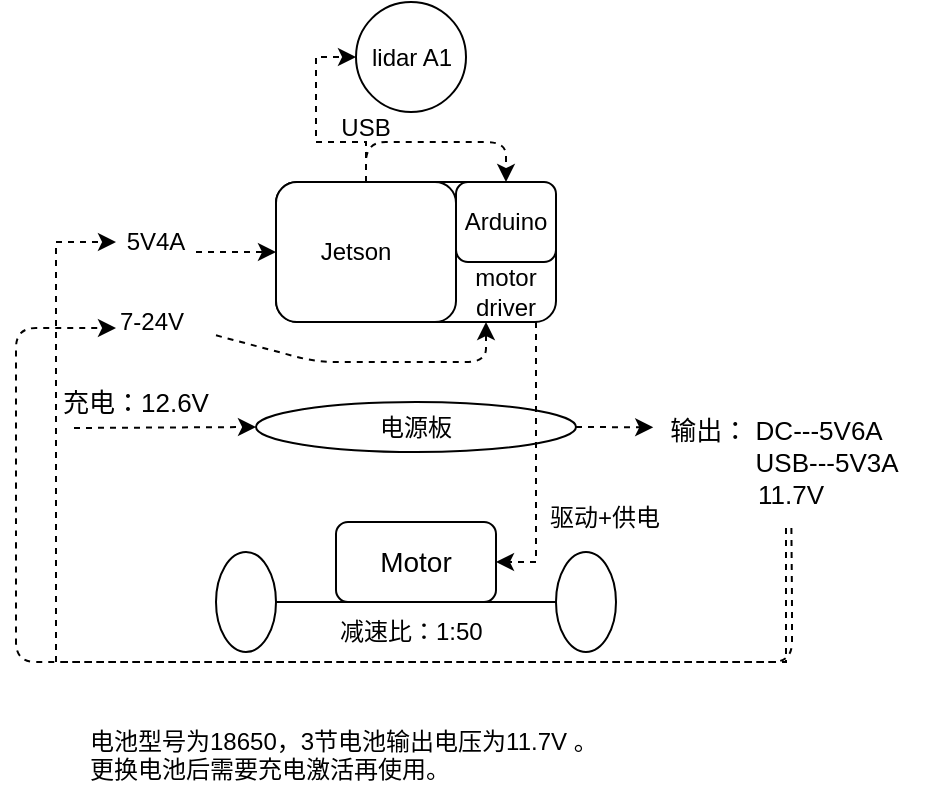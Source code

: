 <mxfile version="12.2.4" pages="1"><diagram id="3RZ815O2R4ZCtAyoLJEu" name="Page-1"><mxGraphModel dx="772" dy="361" grid="1" gridSize="10" guides="1" tooltips="1" connect="1" arrows="1" fold="1" page="1" pageScale="1" pageWidth="850" pageHeight="1100" math="0" shadow="0"><root><mxCell id="0"/><mxCell id="1" parent="0"/><mxCell id="4" value="" style="ellipse;whiteSpace=wrap;html=1;" parent="1" vertex="1"><mxGeometry x="260" y="585" width="30" height="50" as="geometry"/></mxCell><mxCell id="6" value="" style="rounded=1;whiteSpace=wrap;html=1;" parent="1" vertex="1"><mxGeometry x="320" y="570" width="80" height="40" as="geometry"/></mxCell><mxCell id="7" value="" style="ellipse;whiteSpace=wrap;html=1;" parent="1" vertex="1"><mxGeometry x="430" y="585" width="30" height="50" as="geometry"/></mxCell><mxCell id="8" value="" style="endArrow=none;html=1;entryX=0;entryY=0.5;entryDx=0;entryDy=0;exitX=1;exitY=0.5;exitDx=0;exitDy=0;" parent="1" source="4" target="7" edge="1"><mxGeometry width="50" height="50" relative="1" as="geometry"><mxPoint x="260" y="705" as="sourcePoint"/><mxPoint x="310" y="655" as="targetPoint"/></mxGeometry></mxCell><mxCell id="10" value="&lt;font style=&quot;font-size: 14px&quot;&gt;Motor&lt;/font&gt;" style="text;html=1;strokeColor=none;fillColor=none;align=center;verticalAlign=middle;whiteSpace=wrap;rounded=0;" parent="1" vertex="1"><mxGeometry x="335" y="577.5" width="50" height="25" as="geometry"/></mxCell><mxCell id="13" value="" style="ellipse;whiteSpace=wrap;html=1;" parent="1" vertex="1"><mxGeometry x="280" y="510" width="160" height="25" as="geometry"/></mxCell><mxCell id="14" value="电源板" style="text;html=1;strokeColor=none;fillColor=none;align=center;verticalAlign=middle;whiteSpace=wrap;rounded=0;" parent="1" vertex="1"><mxGeometry x="340" y="512.5" width="40" height="20" as="geometry"/></mxCell><mxCell id="15" value="" style="endArrow=classic;html=1;dashed=1;entryX=0;entryY=0.5;entryDx=0;entryDy=0;" parent="1" target="13" edge="1"><mxGeometry width="50" height="50" relative="1" as="geometry"><mxPoint x="189" y="523" as="sourcePoint"/><mxPoint x="310" y="640" as="targetPoint"/></mxGeometry></mxCell><mxCell id="16" value="&lt;font style=&quot;font-size: 13px&quot;&gt;充电：12.6V&lt;/font&gt;" style="text;html=1;strokeColor=none;fillColor=none;align=center;verticalAlign=middle;whiteSpace=wrap;rounded=0;" parent="1" vertex="1"><mxGeometry x="180" y="500" width="80" height="20" as="geometry"/></mxCell><mxCell id="39" style="edgeStyle=orthogonalEdgeStyle;rounded=0;orthogonalLoop=1;jettySize=auto;html=1;entryX=0;entryY=0.5;entryDx=0;entryDy=0;dashed=1;" parent="1" source="18" target="33" edge="1"><mxGeometry relative="1" as="geometry"><Array as="points"><mxPoint x="545" y="640"/><mxPoint x="180" y="640"/><mxPoint x="180" y="430"/></Array></mxGeometry></mxCell><mxCell id="40" style="edgeStyle=orthogonalEdgeStyle;rounded=0;orthogonalLoop=1;jettySize=auto;html=1;dashed=1;entryX=0;entryY=0.5;entryDx=0;entryDy=0;" parent="1" source="24" target="27" edge="1"><mxGeometry relative="1" as="geometry"><mxPoint x="220" y="350" as="targetPoint"/><Array as="points"><mxPoint x="335" y="380"/><mxPoint x="310" y="380"/><mxPoint x="310" y="338"/></Array></mxGeometry></mxCell><mxCell id="18" value="&lt;font style=&quot;font-size: 13px&quot;&gt;&amp;nbsp; &amp;nbsp;输出： DC---5V6A&amp;nbsp; &amp;nbsp; &amp;nbsp; &amp;nbsp; &amp;nbsp; &amp;nbsp; &amp;nbsp; &amp;nbsp; &amp;nbsp; USB---5V3A&lt;br&gt;11.7V&lt;br&gt;&lt;br&gt;&lt;/font&gt;" style="text;html=1;strokeColor=none;fillColor=none;align=center;verticalAlign=middle;whiteSpace=wrap;rounded=0;" parent="1" vertex="1"><mxGeometry x="475" y="523" width="145" height="50" as="geometry"/></mxCell><mxCell id="20" value="" style="rounded=1;whiteSpace=wrap;html=1;" parent="1" vertex="1"><mxGeometry x="290" y="400" width="140" height="70" as="geometry"/></mxCell><mxCell id="24" value="" style="rounded=1;whiteSpace=wrap;html=1;" parent="1" vertex="1"><mxGeometry x="290" y="400" width="90" height="70" as="geometry"/></mxCell><mxCell id="25" value="" style="rounded=1;whiteSpace=wrap;html=1;" parent="1" vertex="1"><mxGeometry x="380" y="400" width="50" height="40" as="geometry"/></mxCell><mxCell id="21" value="Jetson&lt;br&gt;" style="text;html=1;strokeColor=none;fillColor=none;align=center;verticalAlign=middle;whiteSpace=wrap;rounded=0;" parent="1" vertex="1"><mxGeometry x="310" y="425" width="40" height="20" as="geometry"/></mxCell><mxCell id="22" value="Arduino&lt;br&gt;" style="text;html=1;strokeColor=none;fillColor=none;align=center;verticalAlign=middle;whiteSpace=wrap;rounded=0;" parent="1" vertex="1"><mxGeometry x="390" y="410" width="30" height="20" as="geometry"/></mxCell><mxCell id="41" style="edgeStyle=orthogonalEdgeStyle;rounded=0;orthogonalLoop=1;jettySize=auto;html=1;entryX=1;entryY=0.5;entryDx=0;entryDy=0;dashed=1;" parent="1" target="6" edge="1"><mxGeometry relative="1" as="geometry"><mxPoint x="420" y="470" as="sourcePoint"/><Array as="points"><mxPoint x="420" y="590"/></Array></mxGeometry></mxCell><mxCell id="23" value="motor driver" style="text;html=1;strokeColor=none;fillColor=none;align=center;verticalAlign=middle;whiteSpace=wrap;rounded=0;" parent="1" vertex="1"><mxGeometry x="385" y="445" width="40" height="20" as="geometry"/></mxCell><mxCell id="27" value="" style="ellipse;whiteSpace=wrap;html=1;aspect=fixed;" parent="1" vertex="1"><mxGeometry x="330" y="310" width="55" height="55" as="geometry"/></mxCell><mxCell id="28" value="lidar A1" style="text;html=1;strokeColor=none;fillColor=none;align=center;verticalAlign=middle;whiteSpace=wrap;rounded=0;" parent="1" vertex="1"><mxGeometry x="332.5" y="330" width="50" height="15" as="geometry"/></mxCell><mxCell id="29" value="" style="endArrow=classic;html=1;dashed=1;exitX=1;exitY=0.75;exitDx=0;exitDy=0;" parent="1" source="33" edge="1"><mxGeometry width="50" height="50" relative="1" as="geometry"><mxPoint x="220" y="435" as="sourcePoint"/><mxPoint x="290" y="435" as="targetPoint"/></mxGeometry></mxCell><mxCell id="30" value="" style="endArrow=classic;html=1;dashed=1;entryX=0.75;entryY=1;entryDx=0;entryDy=0;" parent="1" source="35" target="20" edge="1"><mxGeometry width="50" height="50" relative="1" as="geometry"><mxPoint x="220" y="470" as="sourcePoint"/><mxPoint x="405" y="470" as="targetPoint"/><Array as="points"><mxPoint x="310" y="490"/><mxPoint x="395" y="490"/></Array></mxGeometry></mxCell><mxCell id="33" value="5V4A" style="text;html=1;strokeColor=none;fillColor=none;align=center;verticalAlign=middle;whiteSpace=wrap;rounded=0;" parent="1" vertex="1"><mxGeometry x="210" y="420" width="40" height="20" as="geometry"/></mxCell><mxCell id="34" value="&lt;div&gt;电池型号为18650，3节电池输出电压为11.7V 。&lt;/div&gt;&lt;div&gt;更换电池后需要充电激活再使用。&lt;/div&gt;" style="text;html=1;resizable=0;points=[];autosize=1;align=left;verticalAlign=top;spacingTop=-4;" parent="1" vertex="1"><mxGeometry x="195" y="670" width="270" height="30" as="geometry"/></mxCell><mxCell id="35" value="7-24V" style="text;html=1;resizable=0;points=[];autosize=1;align=left;verticalAlign=top;spacingTop=-4;" parent="1" vertex="1"><mxGeometry x="210" y="460" width="50" height="20" as="geometry"/></mxCell><mxCell id="36" value="" style="endArrow=classic;html=1;dashed=1;exitX=0.5;exitY=0;exitDx=0;exitDy=0;entryX=0.5;entryY=0;entryDx=0;entryDy=0;" parent="1" source="24" target="25" edge="1"><mxGeometry width="50" height="50" relative="1" as="geometry"><mxPoint x="430" y="455" as="sourcePoint"/><mxPoint x="470" y="455" as="targetPoint"/><Array as="points"><mxPoint x="335" y="380"/><mxPoint x="370" y="380"/><mxPoint x="405" y="380"/></Array></mxGeometry></mxCell><mxCell id="37" value="USB" style="text;html=1;strokeColor=none;fillColor=none;align=center;verticalAlign=middle;whiteSpace=wrap;rounded=0;" parent="1" vertex="1"><mxGeometry x="300" y="362.5" width="70" height="20" as="geometry"/></mxCell><mxCell id="42" value="驱动+供电" style="text;html=1;resizable=0;points=[];autosize=1;align=left;verticalAlign=top;spacingTop=-4;" parent="1" vertex="1"><mxGeometry x="425" y="557.5" width="70" height="20" as="geometry"/></mxCell><mxCell id="43" value="" style="endArrow=classic;html=1;dashed=1;entryX=0.025;entryY=-0.007;entryDx=0;entryDy=0;entryPerimeter=0;exitX=1;exitY=0.5;exitDx=0;exitDy=0;" parent="1" source="13" target="18" edge="1"><mxGeometry width="50" height="50" relative="1" as="geometry"><mxPoint x="120" y="770" as="sourcePoint"/><mxPoint x="170" y="720" as="targetPoint"/></mxGeometry></mxCell><mxCell id="44" value="" style="endArrow=classic;html=1;dashed=1;entryX=0;entryY=0.65;entryDx=0;entryDy=0;entryPerimeter=0;" parent="1" source="18" target="35" edge="1"><mxGeometry width="50" height="50" relative="1" as="geometry"><mxPoint x="120" y="770" as="sourcePoint"/><mxPoint x="170" y="720" as="targetPoint"/><Array as="points"><mxPoint x="548" y="610"/><mxPoint x="548" y="640"/><mxPoint x="160" y="640"/><mxPoint x="160" y="573"/><mxPoint x="160" y="560"/><mxPoint x="160" y="520"/><mxPoint x="160" y="473"/></Array></mxGeometry></mxCell><mxCell id="45" value="减速比：1:50" style="text;html=1;resizable=0;points=[];autosize=1;align=left;verticalAlign=top;spacingTop=-4;" vertex="1" parent="1"><mxGeometry x="320" y="615" width="90" height="20" as="geometry"/></mxCell></root></mxGraphModel></diagram></mxfile>
